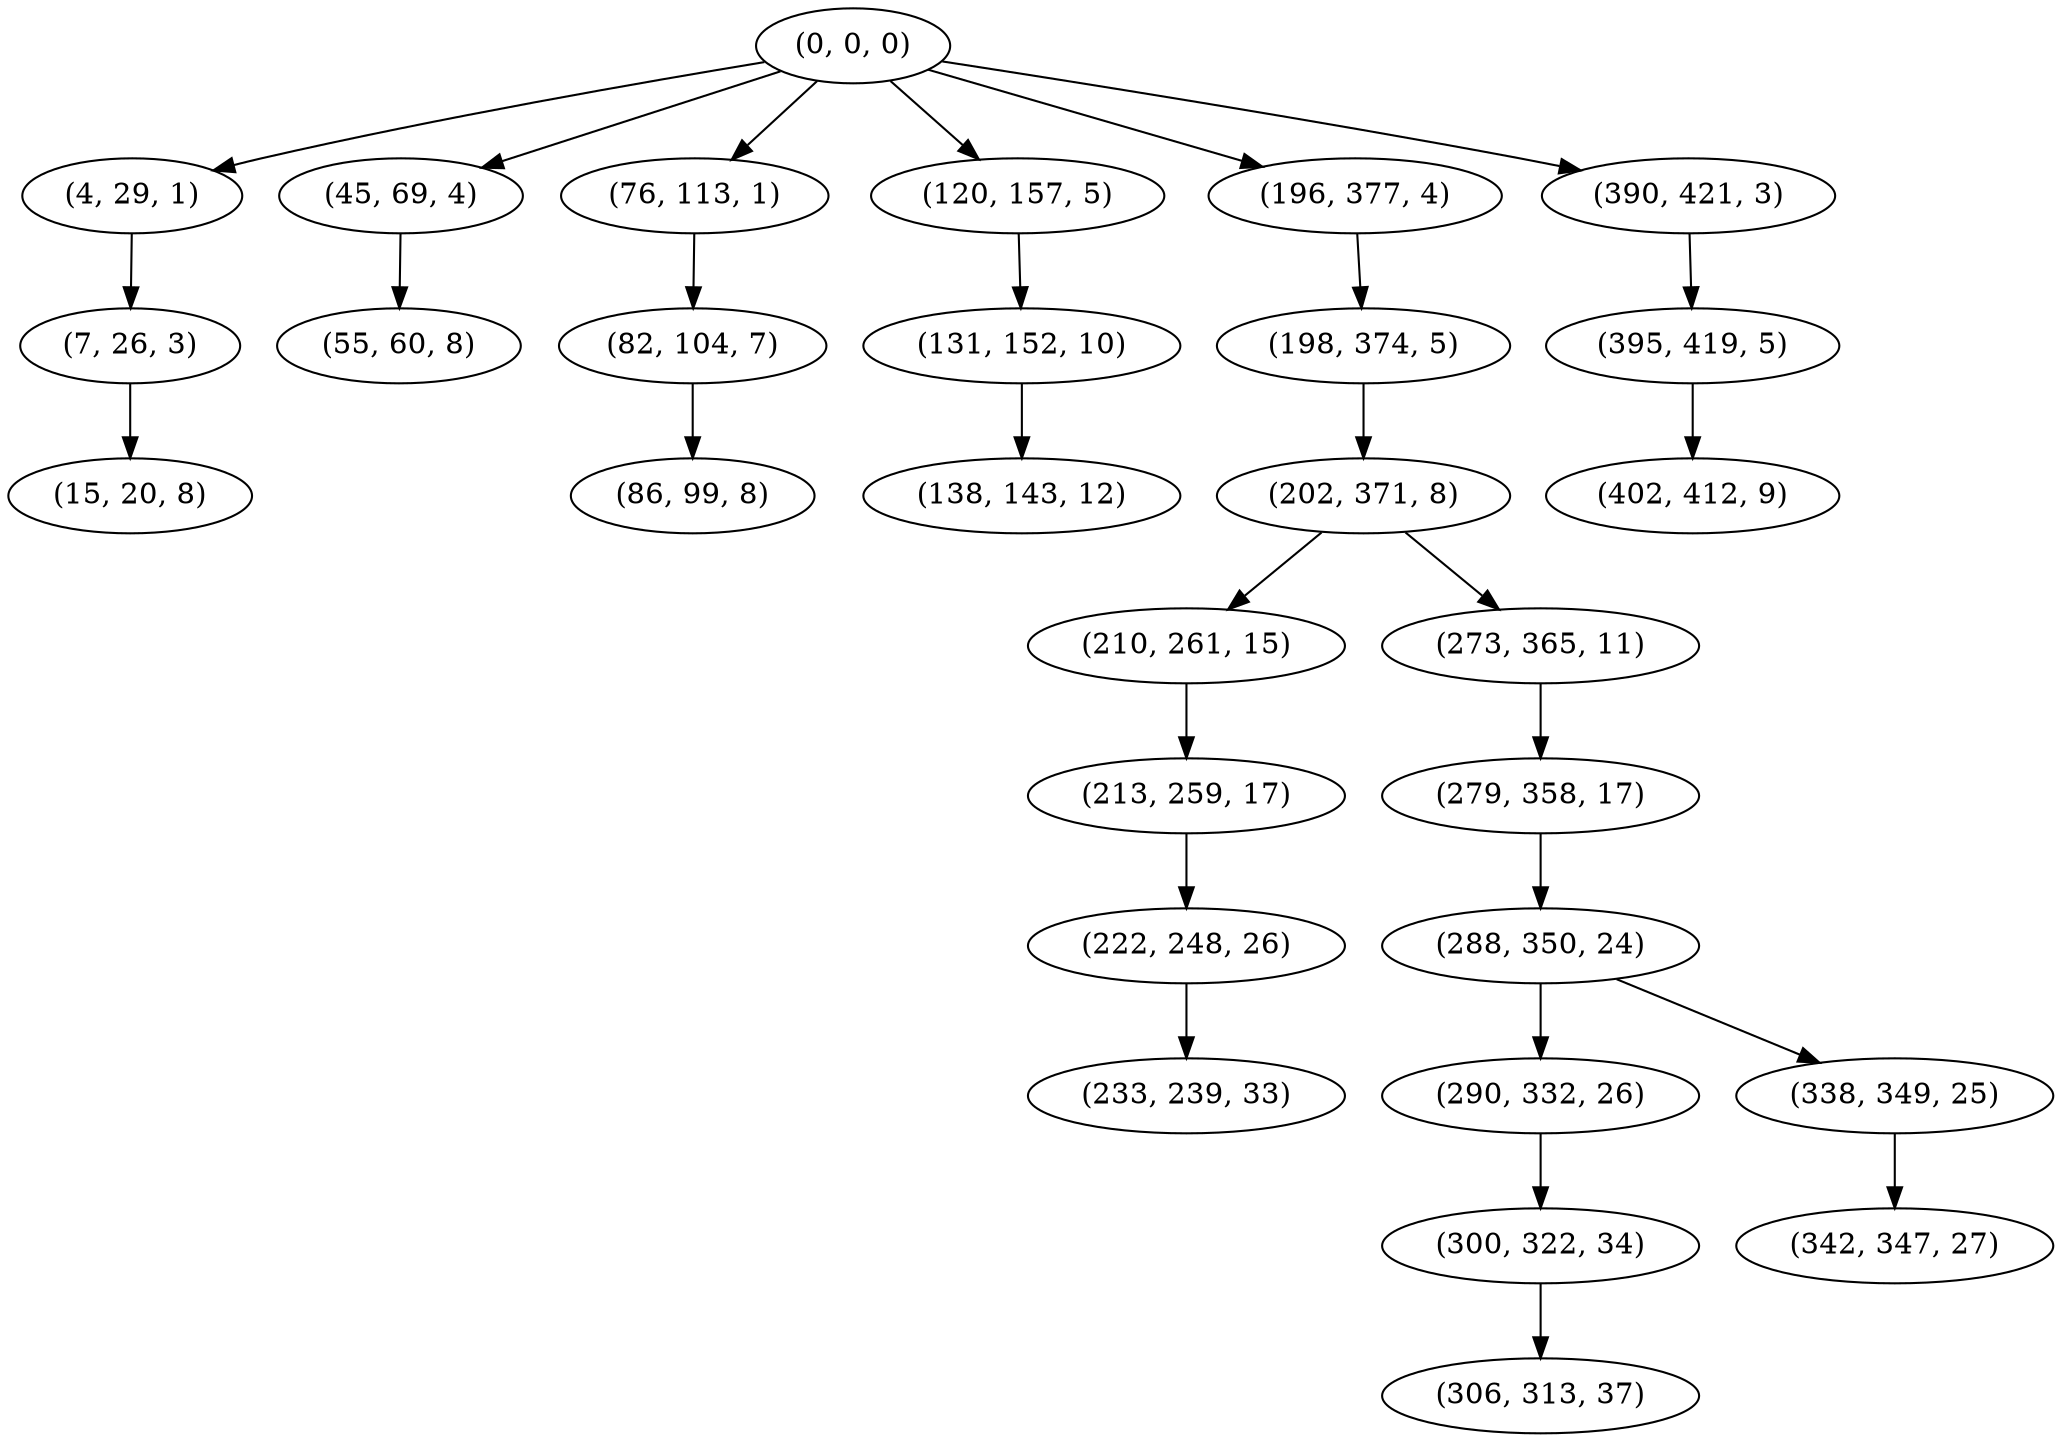 digraph tree {
    "(0, 0, 0)";
    "(4, 29, 1)";
    "(7, 26, 3)";
    "(15, 20, 8)";
    "(45, 69, 4)";
    "(55, 60, 8)";
    "(76, 113, 1)";
    "(82, 104, 7)";
    "(86, 99, 8)";
    "(120, 157, 5)";
    "(131, 152, 10)";
    "(138, 143, 12)";
    "(196, 377, 4)";
    "(198, 374, 5)";
    "(202, 371, 8)";
    "(210, 261, 15)";
    "(213, 259, 17)";
    "(222, 248, 26)";
    "(233, 239, 33)";
    "(273, 365, 11)";
    "(279, 358, 17)";
    "(288, 350, 24)";
    "(290, 332, 26)";
    "(300, 322, 34)";
    "(306, 313, 37)";
    "(338, 349, 25)";
    "(342, 347, 27)";
    "(390, 421, 3)";
    "(395, 419, 5)";
    "(402, 412, 9)";
    "(0, 0, 0)" -> "(4, 29, 1)";
    "(0, 0, 0)" -> "(45, 69, 4)";
    "(0, 0, 0)" -> "(76, 113, 1)";
    "(0, 0, 0)" -> "(120, 157, 5)";
    "(0, 0, 0)" -> "(196, 377, 4)";
    "(0, 0, 0)" -> "(390, 421, 3)";
    "(4, 29, 1)" -> "(7, 26, 3)";
    "(7, 26, 3)" -> "(15, 20, 8)";
    "(45, 69, 4)" -> "(55, 60, 8)";
    "(76, 113, 1)" -> "(82, 104, 7)";
    "(82, 104, 7)" -> "(86, 99, 8)";
    "(120, 157, 5)" -> "(131, 152, 10)";
    "(131, 152, 10)" -> "(138, 143, 12)";
    "(196, 377, 4)" -> "(198, 374, 5)";
    "(198, 374, 5)" -> "(202, 371, 8)";
    "(202, 371, 8)" -> "(210, 261, 15)";
    "(202, 371, 8)" -> "(273, 365, 11)";
    "(210, 261, 15)" -> "(213, 259, 17)";
    "(213, 259, 17)" -> "(222, 248, 26)";
    "(222, 248, 26)" -> "(233, 239, 33)";
    "(273, 365, 11)" -> "(279, 358, 17)";
    "(279, 358, 17)" -> "(288, 350, 24)";
    "(288, 350, 24)" -> "(290, 332, 26)";
    "(288, 350, 24)" -> "(338, 349, 25)";
    "(290, 332, 26)" -> "(300, 322, 34)";
    "(300, 322, 34)" -> "(306, 313, 37)";
    "(338, 349, 25)" -> "(342, 347, 27)";
    "(390, 421, 3)" -> "(395, 419, 5)";
    "(395, 419, 5)" -> "(402, 412, 9)";
}
